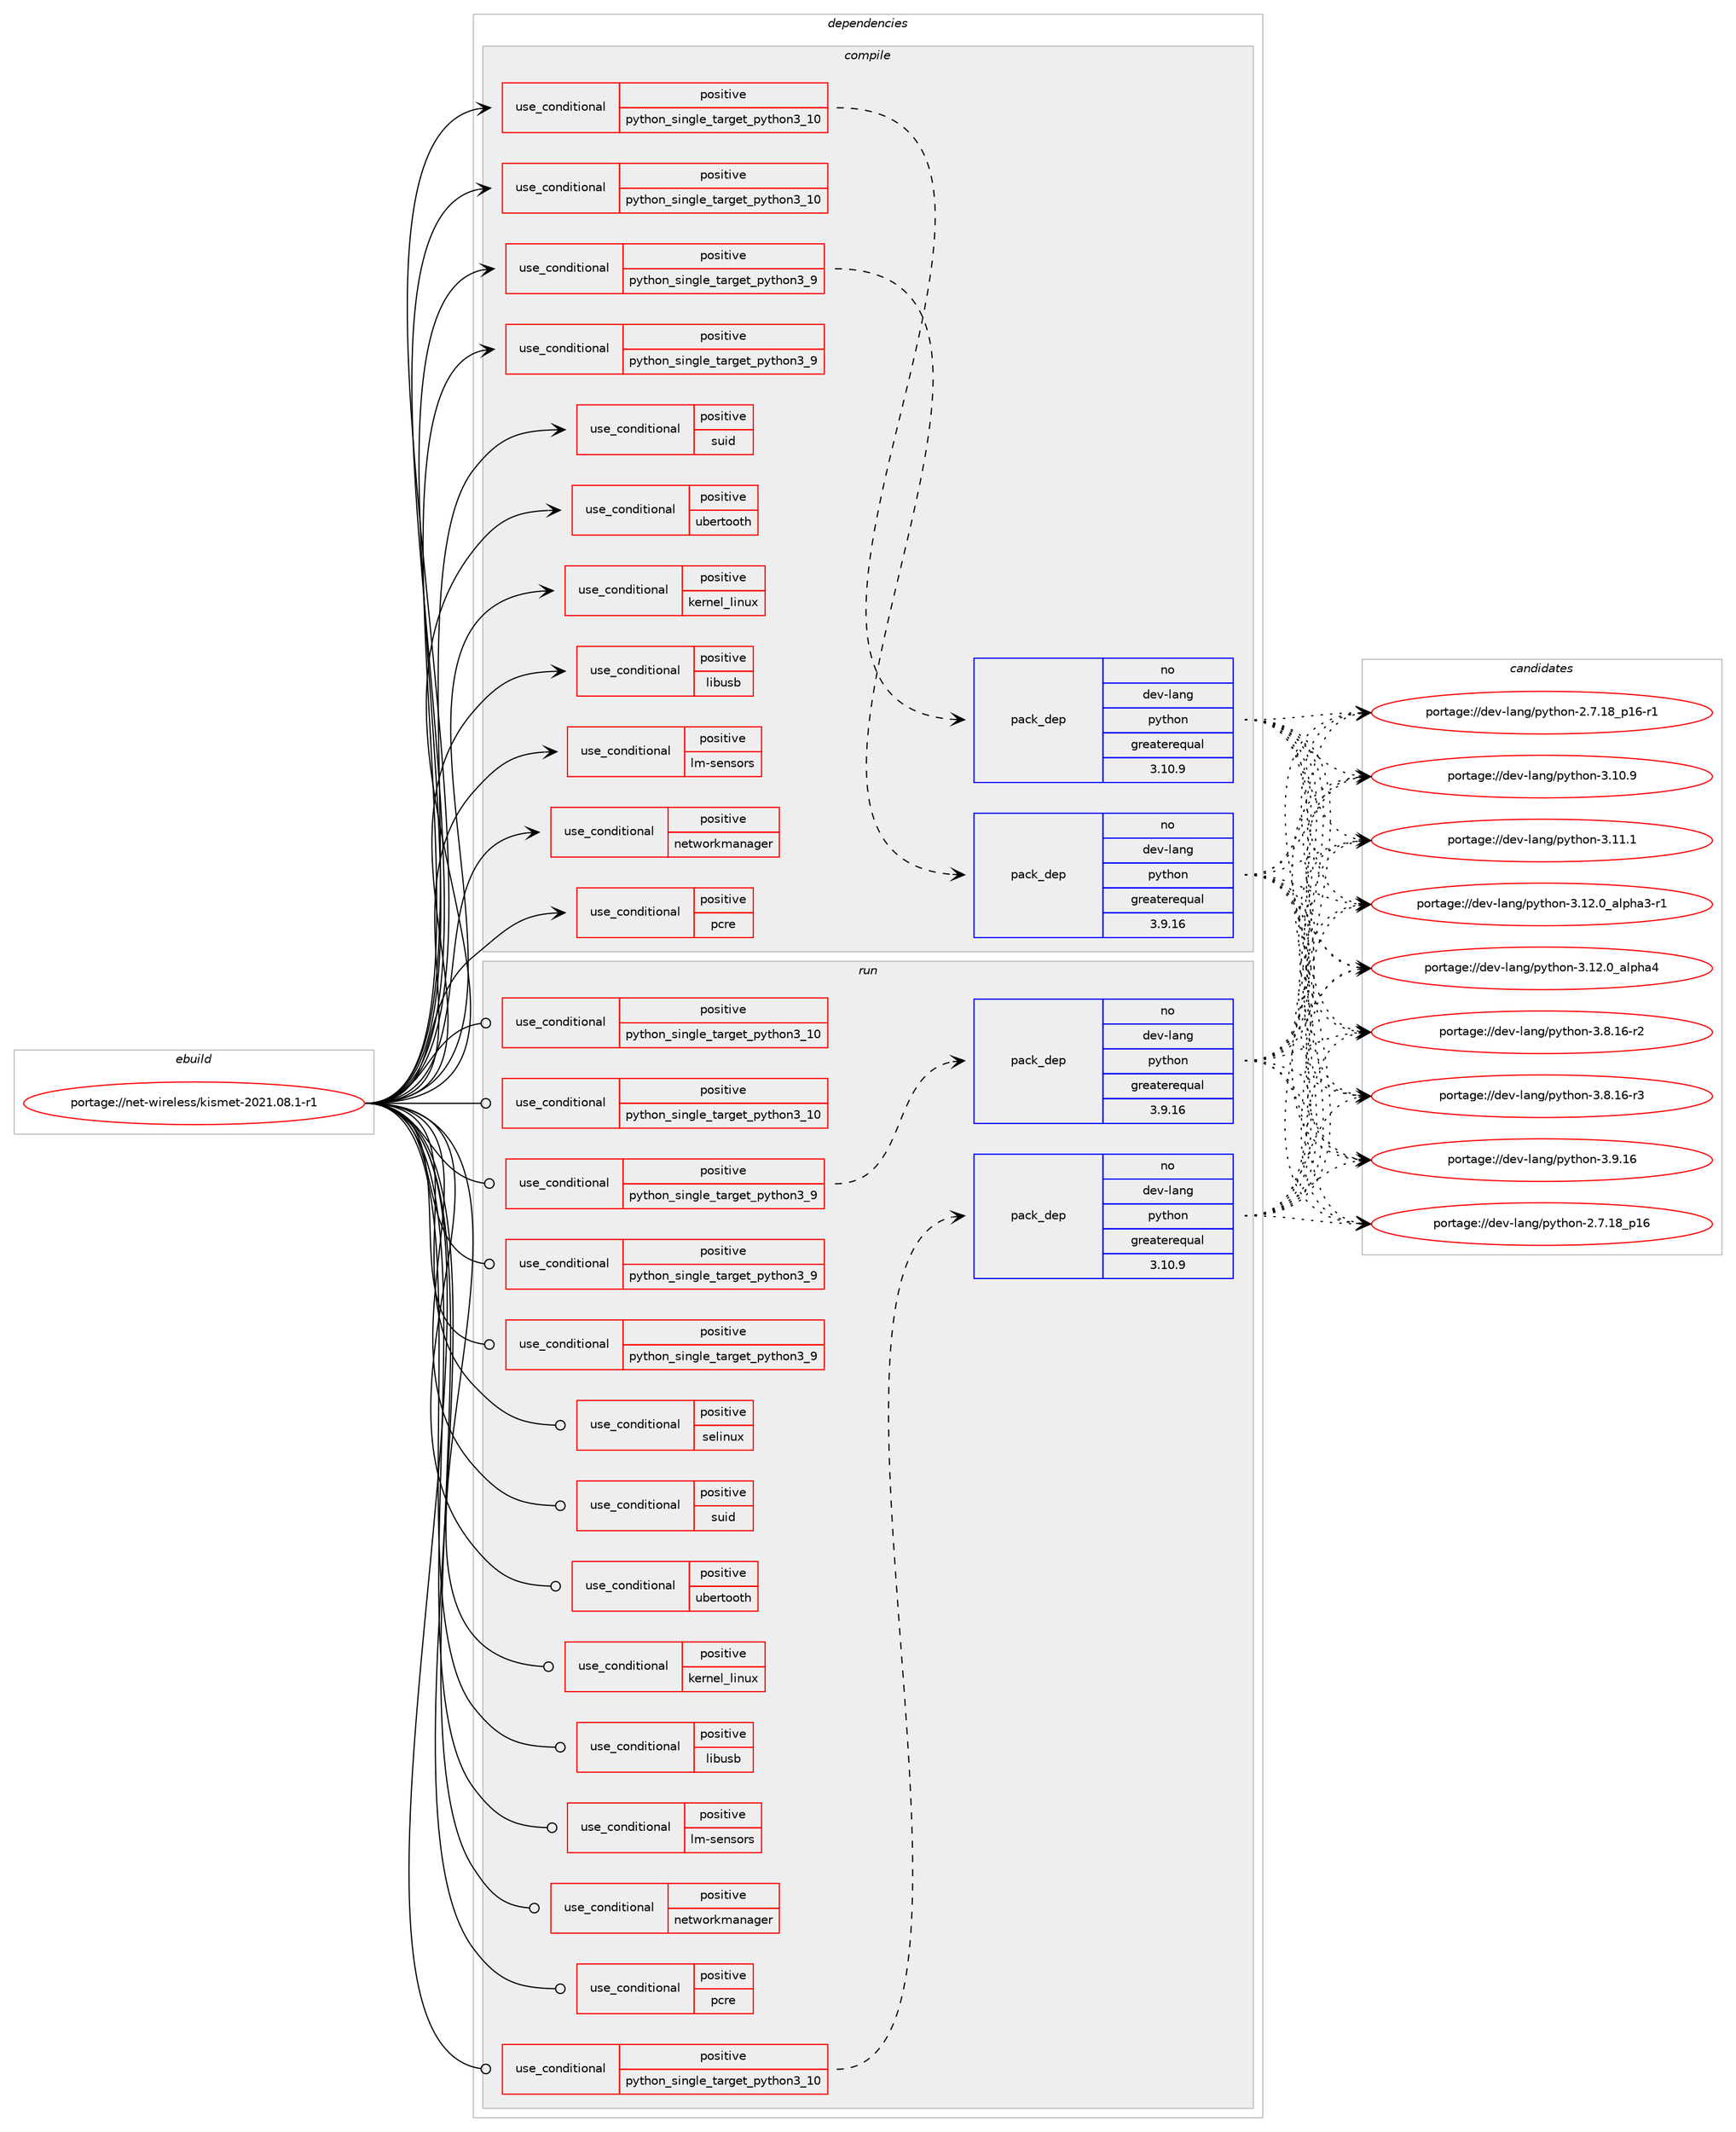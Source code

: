 digraph prolog {

# *************
# Graph options
# *************

newrank=true;
concentrate=true;
compound=true;
graph [rankdir=LR,fontname=Helvetica,fontsize=10,ranksep=1.5];#, ranksep=2.5, nodesep=0.2];
edge  [arrowhead=vee];
node  [fontname=Helvetica,fontsize=10];

# **********
# The ebuild
# **********

subgraph cluster_leftcol {
color=gray;
rank=same;
label=<<i>ebuild</i>>;
id [label="portage://net-wireless/kismet-2021.08.1-r1", color=red, width=4, href="../net-wireless/kismet-2021.08.1-r1.svg"];
}

# ****************
# The dependencies
# ****************

subgraph cluster_midcol {
color=gray;
label=<<i>dependencies</i>>;
subgraph cluster_compile {
fillcolor="#eeeeee";
style=filled;
label=<<i>compile</i>>;
subgraph cond914 {
dependency1519 [label=<<TABLE BORDER="0" CELLBORDER="1" CELLSPACING="0" CELLPADDING="4"><TR><TD ROWSPAN="3" CELLPADDING="10">use_conditional</TD></TR><TR><TD>positive</TD></TR><TR><TD>kernel_linux</TD></TR></TABLE>>, shape=none, color=red];
# *** BEGIN UNKNOWN DEPENDENCY TYPE (TODO) ***
# dependency1519 -> package_dependency(portage://net-wireless/kismet-2021.08.1-r1,install,no,sys-libs,libcap,none,[,,],[],[])
# *** END UNKNOWN DEPENDENCY TYPE (TODO) ***

# *** BEGIN UNKNOWN DEPENDENCY TYPE (TODO) ***
# dependency1519 -> package_dependency(portage://net-wireless/kismet-2021.08.1-r1,install,no,dev-libs,libnl,none,[,,],[slot(3)],[])
# *** END UNKNOWN DEPENDENCY TYPE (TODO) ***

# *** BEGIN UNKNOWN DEPENDENCY TYPE (TODO) ***
# dependency1519 -> package_dependency(portage://net-wireless/kismet-2021.08.1-r1,install,no,net-libs,libpcap,none,[,,],[],[])
# *** END UNKNOWN DEPENDENCY TYPE (TODO) ***

}
id:e -> dependency1519:w [weight=20,style="solid",arrowhead="vee"];
subgraph cond915 {
dependency1520 [label=<<TABLE BORDER="0" CELLBORDER="1" CELLSPACING="0" CELLPADDING="4"><TR><TD ROWSPAN="3" CELLPADDING="10">use_conditional</TD></TR><TR><TD>positive</TD></TR><TR><TD>libusb</TD></TR></TABLE>>, shape=none, color=red];
# *** BEGIN UNKNOWN DEPENDENCY TYPE (TODO) ***
# dependency1520 -> package_dependency(portage://net-wireless/kismet-2021.08.1-r1,install,no,virtual,libusb,none,[,,],[slot(1)],[])
# *** END UNKNOWN DEPENDENCY TYPE (TODO) ***

}
id:e -> dependency1520:w [weight=20,style="solid",arrowhead="vee"];
subgraph cond916 {
dependency1521 [label=<<TABLE BORDER="0" CELLBORDER="1" CELLSPACING="0" CELLPADDING="4"><TR><TD ROWSPAN="3" CELLPADDING="10">use_conditional</TD></TR><TR><TD>positive</TD></TR><TR><TD>lm-sensors</TD></TR></TABLE>>, shape=none, color=red];
# *** BEGIN UNKNOWN DEPENDENCY TYPE (TODO) ***
# dependency1521 -> package_dependency(portage://net-wireless/kismet-2021.08.1-r1,install,no,sys-apps,lm-sensors,none,[,,],[],[])
# *** END UNKNOWN DEPENDENCY TYPE (TODO) ***

}
id:e -> dependency1521:w [weight=20,style="solid",arrowhead="vee"];
subgraph cond917 {
dependency1522 [label=<<TABLE BORDER="0" CELLBORDER="1" CELLSPACING="0" CELLPADDING="4"><TR><TD ROWSPAN="3" CELLPADDING="10">use_conditional</TD></TR><TR><TD>positive</TD></TR><TR><TD>networkmanager</TD></TR></TABLE>>, shape=none, color=red];
# *** BEGIN UNKNOWN DEPENDENCY TYPE (TODO) ***
# dependency1522 -> package_dependency(portage://net-wireless/kismet-2021.08.1-r1,install,no,net-misc,networkmanager,none,[,,],any_same_slot,[])
# *** END UNKNOWN DEPENDENCY TYPE (TODO) ***

}
id:e -> dependency1522:w [weight=20,style="solid",arrowhead="vee"];
subgraph cond918 {
dependency1523 [label=<<TABLE BORDER="0" CELLBORDER="1" CELLSPACING="0" CELLPADDING="4"><TR><TD ROWSPAN="3" CELLPADDING="10">use_conditional</TD></TR><TR><TD>positive</TD></TR><TR><TD>pcre</TD></TR></TABLE>>, shape=none, color=red];
# *** BEGIN UNKNOWN DEPENDENCY TYPE (TODO) ***
# dependency1523 -> package_dependency(portage://net-wireless/kismet-2021.08.1-r1,install,no,dev-libs,libpcre,none,[,,],[],[])
# *** END UNKNOWN DEPENDENCY TYPE (TODO) ***

}
id:e -> dependency1523:w [weight=20,style="solid",arrowhead="vee"];
subgraph cond919 {
dependency1524 [label=<<TABLE BORDER="0" CELLBORDER="1" CELLSPACING="0" CELLPADDING="4"><TR><TD ROWSPAN="3" CELLPADDING="10">use_conditional</TD></TR><TR><TD>positive</TD></TR><TR><TD>python_single_target_python3_10</TD></TR></TABLE>>, shape=none, color=red];
subgraph pack574 {
dependency1525 [label=<<TABLE BORDER="0" CELLBORDER="1" CELLSPACING="0" CELLPADDING="4" WIDTH="220"><TR><TD ROWSPAN="6" CELLPADDING="30">pack_dep</TD></TR><TR><TD WIDTH="110">no</TD></TR><TR><TD>dev-lang</TD></TR><TR><TD>python</TD></TR><TR><TD>greaterequal</TD></TR><TR><TD>3.10.9</TD></TR></TABLE>>, shape=none, color=blue];
}
dependency1524:e -> dependency1525:w [weight=20,style="dashed",arrowhead="vee"];
}
id:e -> dependency1524:w [weight=20,style="solid",arrowhead="vee"];
subgraph cond920 {
dependency1526 [label=<<TABLE BORDER="0" CELLBORDER="1" CELLSPACING="0" CELLPADDING="4"><TR><TD ROWSPAN="3" CELLPADDING="10">use_conditional</TD></TR><TR><TD>positive</TD></TR><TR><TD>python_single_target_python3_10</TD></TR></TABLE>>, shape=none, color=red];
# *** BEGIN UNKNOWN DEPENDENCY TYPE (TODO) ***
# dependency1526 -> package_dependency(portage://net-wireless/kismet-2021.08.1-r1,install,no,dev-python,protobuf-python,none,[,,],[],[use(enable(python_targets_python3_10),negative)])
# *** END UNKNOWN DEPENDENCY TYPE (TODO) ***

# *** BEGIN UNKNOWN DEPENDENCY TYPE (TODO) ***
# dependency1526 -> package_dependency(portage://net-wireless/kismet-2021.08.1-r1,install,no,dev-python,websockets,none,[,,],[],[use(enable(python_targets_python3_10),negative)])
# *** END UNKNOWN DEPENDENCY TYPE (TODO) ***

}
id:e -> dependency1526:w [weight=20,style="solid",arrowhead="vee"];
subgraph cond921 {
dependency1527 [label=<<TABLE BORDER="0" CELLBORDER="1" CELLSPACING="0" CELLPADDING="4"><TR><TD ROWSPAN="3" CELLPADDING="10">use_conditional</TD></TR><TR><TD>positive</TD></TR><TR><TD>python_single_target_python3_9</TD></TR></TABLE>>, shape=none, color=red];
subgraph pack575 {
dependency1528 [label=<<TABLE BORDER="0" CELLBORDER="1" CELLSPACING="0" CELLPADDING="4" WIDTH="220"><TR><TD ROWSPAN="6" CELLPADDING="30">pack_dep</TD></TR><TR><TD WIDTH="110">no</TD></TR><TR><TD>dev-lang</TD></TR><TR><TD>python</TD></TR><TR><TD>greaterequal</TD></TR><TR><TD>3.9.16</TD></TR></TABLE>>, shape=none, color=blue];
}
dependency1527:e -> dependency1528:w [weight=20,style="dashed",arrowhead="vee"];
}
id:e -> dependency1527:w [weight=20,style="solid",arrowhead="vee"];
subgraph cond922 {
dependency1529 [label=<<TABLE BORDER="0" CELLBORDER="1" CELLSPACING="0" CELLPADDING="4"><TR><TD ROWSPAN="3" CELLPADDING="10">use_conditional</TD></TR><TR><TD>positive</TD></TR><TR><TD>python_single_target_python3_9</TD></TR></TABLE>>, shape=none, color=red];
# *** BEGIN UNKNOWN DEPENDENCY TYPE (TODO) ***
# dependency1529 -> package_dependency(portage://net-wireless/kismet-2021.08.1-r1,install,no,dev-python,protobuf-python,none,[,,],[],[use(enable(python_targets_python3_9),negative)])
# *** END UNKNOWN DEPENDENCY TYPE (TODO) ***

# *** BEGIN UNKNOWN DEPENDENCY TYPE (TODO) ***
# dependency1529 -> package_dependency(portage://net-wireless/kismet-2021.08.1-r1,install,no,dev-python,websockets,none,[,,],[],[use(enable(python_targets_python3_9),negative)])
# *** END UNKNOWN DEPENDENCY TYPE (TODO) ***

}
id:e -> dependency1529:w [weight=20,style="solid",arrowhead="vee"];
subgraph cond923 {
dependency1530 [label=<<TABLE BORDER="0" CELLBORDER="1" CELLSPACING="0" CELLPADDING="4"><TR><TD ROWSPAN="3" CELLPADDING="10">use_conditional</TD></TR><TR><TD>positive</TD></TR><TR><TD>suid</TD></TR></TABLE>>, shape=none, color=red];
# *** BEGIN UNKNOWN DEPENDENCY TYPE (TODO) ***
# dependency1530 -> package_dependency(portage://net-wireless/kismet-2021.08.1-r1,install,no,sys-libs,libcap,none,[,,],[],[])
# *** END UNKNOWN DEPENDENCY TYPE (TODO) ***

}
id:e -> dependency1530:w [weight=20,style="solid",arrowhead="vee"];
subgraph cond924 {
dependency1531 [label=<<TABLE BORDER="0" CELLBORDER="1" CELLSPACING="0" CELLPADDING="4"><TR><TD ROWSPAN="3" CELLPADDING="10">use_conditional</TD></TR><TR><TD>positive</TD></TR><TR><TD>ubertooth</TD></TR></TABLE>>, shape=none, color=red];
# *** BEGIN UNKNOWN DEPENDENCY TYPE (TODO) ***
# dependency1531 -> package_dependency(portage://net-wireless/kismet-2021.08.1-r1,install,no,net-wireless,ubertooth,none,[,,],any_same_slot,[])
# *** END UNKNOWN DEPENDENCY TYPE (TODO) ***

}
id:e -> dependency1531:w [weight=20,style="solid",arrowhead="vee"];
# *** BEGIN UNKNOWN DEPENDENCY TYPE (TODO) ***
# id -> package_dependency(portage://net-wireless/kismet-2021.08.1-r1,install,no,acct-group,kismet,none,[,,],[],[])
# *** END UNKNOWN DEPENDENCY TYPE (TODO) ***

# *** BEGIN UNKNOWN DEPENDENCY TYPE (TODO) ***
# id -> package_dependency(portage://net-wireless/kismet-2021.08.1-r1,install,no,acct-user,kismet,none,[,,],[],[])
# *** END UNKNOWN DEPENDENCY TYPE (TODO) ***

# *** BEGIN UNKNOWN DEPENDENCY TYPE (TODO) ***
# id -> package_dependency(portage://net-wireless/kismet-2021.08.1-r1,install,no,dev-db,sqlite,none,[,,],any_same_slot,[])
# *** END UNKNOWN DEPENDENCY TYPE (TODO) ***

# *** BEGIN UNKNOWN DEPENDENCY TYPE (TODO) ***
# id -> package_dependency(portage://net-wireless/kismet-2021.08.1-r1,install,no,dev-libs,boost,none,[,,],[],[])
# *** END UNKNOWN DEPENDENCY TYPE (TODO) ***

# *** BEGIN UNKNOWN DEPENDENCY TYPE (TODO) ***
# id -> package_dependency(portage://net-wireless/kismet-2021.08.1-r1,install,no,dev-libs,elfutils,none,[,,],any_same_slot,[])
# *** END UNKNOWN DEPENDENCY TYPE (TODO) ***

# *** BEGIN UNKNOWN DEPENDENCY TYPE (TODO) ***
# id -> package_dependency(portage://net-wireless/kismet-2021.08.1-r1,install,no,dev-libs,glib,none,[,,],any_same_slot,[])
# *** END UNKNOWN DEPENDENCY TYPE (TODO) ***

# *** BEGIN UNKNOWN DEPENDENCY TYPE (TODO) ***
# id -> package_dependency(portage://net-wireless/kismet-2021.08.1-r1,install,no,dev-libs,libfmt,none,[,,],[],[])
# *** END UNKNOWN DEPENDENCY TYPE (TODO) ***

# *** BEGIN UNKNOWN DEPENDENCY TYPE (TODO) ***
# id -> package_dependency(portage://net-wireless/kismet-2021.08.1-r1,install,no,dev-libs,protobuf,none,[,,],any_same_slot,[])
# *** END UNKNOWN DEPENDENCY TYPE (TODO) ***

# *** BEGIN UNKNOWN DEPENDENCY TYPE (TODO) ***
# id -> package_dependency(portage://net-wireless/kismet-2021.08.1-r1,install,no,dev-libs,protobuf-c,none,[,,],any_same_slot,[])
# *** END UNKNOWN DEPENDENCY TYPE (TODO) ***

# *** BEGIN UNKNOWN DEPENDENCY TYPE (TODO) ***
# id -> package_dependency(portage://net-wireless/kismet-2021.08.1-r1,install,no,net-libs,libmicrohttpd,none,[,,],any_same_slot,[])
# *** END UNKNOWN DEPENDENCY TYPE (TODO) ***

# *** BEGIN UNKNOWN DEPENDENCY TYPE (TODO) ***
# id -> package_dependency(portage://net-wireless/kismet-2021.08.1-r1,install,no,net-libs,libwebsockets,none,[,,],any_same_slot,[use(enable(client),none),use(enable(lejp),none)])
# *** END UNKNOWN DEPENDENCY TYPE (TODO) ***

# *** BEGIN UNKNOWN DEPENDENCY TYPE (TODO) ***
# id -> package_dependency(portage://net-wireless/kismet-2021.08.1-r1,install,no,sys-libs,ncurses,none,[,,],any_same_slot,[])
# *** END UNKNOWN DEPENDENCY TYPE (TODO) ***

# *** BEGIN UNKNOWN DEPENDENCY TYPE (TODO) ***
# id -> package_dependency(portage://net-wireless/kismet-2021.08.1-r1,install,no,sys-libs,zlib,none,[,,],any_same_slot,[])
# *** END UNKNOWN DEPENDENCY TYPE (TODO) ***

# *** BEGIN UNKNOWN DEPENDENCY TYPE (TODO) ***
# id -> package_dependency(portage://net-wireless/kismet-2021.08.1-r1,install,no,virtual,pkgconfig,none,[,,],[],[])
# *** END UNKNOWN DEPENDENCY TYPE (TODO) ***

}
subgraph cluster_compileandrun {
fillcolor="#eeeeee";
style=filled;
label=<<i>compile and run</i>>;
}
subgraph cluster_run {
fillcolor="#eeeeee";
style=filled;
label=<<i>run</i>>;
subgraph cond925 {
dependency1532 [label=<<TABLE BORDER="0" CELLBORDER="1" CELLSPACING="0" CELLPADDING="4"><TR><TD ROWSPAN="3" CELLPADDING="10">use_conditional</TD></TR><TR><TD>positive</TD></TR><TR><TD>kernel_linux</TD></TR></TABLE>>, shape=none, color=red];
# *** BEGIN UNKNOWN DEPENDENCY TYPE (TODO) ***
# dependency1532 -> package_dependency(portage://net-wireless/kismet-2021.08.1-r1,run,no,sys-libs,libcap,none,[,,],[],[])
# *** END UNKNOWN DEPENDENCY TYPE (TODO) ***

# *** BEGIN UNKNOWN DEPENDENCY TYPE (TODO) ***
# dependency1532 -> package_dependency(portage://net-wireless/kismet-2021.08.1-r1,run,no,dev-libs,libnl,none,[,,],[slot(3)],[])
# *** END UNKNOWN DEPENDENCY TYPE (TODO) ***

# *** BEGIN UNKNOWN DEPENDENCY TYPE (TODO) ***
# dependency1532 -> package_dependency(portage://net-wireless/kismet-2021.08.1-r1,run,no,net-libs,libpcap,none,[,,],[],[])
# *** END UNKNOWN DEPENDENCY TYPE (TODO) ***

}
id:e -> dependency1532:w [weight=20,style="solid",arrowhead="odot"];
subgraph cond926 {
dependency1533 [label=<<TABLE BORDER="0" CELLBORDER="1" CELLSPACING="0" CELLPADDING="4"><TR><TD ROWSPAN="3" CELLPADDING="10">use_conditional</TD></TR><TR><TD>positive</TD></TR><TR><TD>libusb</TD></TR></TABLE>>, shape=none, color=red];
# *** BEGIN UNKNOWN DEPENDENCY TYPE (TODO) ***
# dependency1533 -> package_dependency(portage://net-wireless/kismet-2021.08.1-r1,run,no,virtual,libusb,none,[,,],[slot(1)],[])
# *** END UNKNOWN DEPENDENCY TYPE (TODO) ***

}
id:e -> dependency1533:w [weight=20,style="solid",arrowhead="odot"];
subgraph cond927 {
dependency1534 [label=<<TABLE BORDER="0" CELLBORDER="1" CELLSPACING="0" CELLPADDING="4"><TR><TD ROWSPAN="3" CELLPADDING="10">use_conditional</TD></TR><TR><TD>positive</TD></TR><TR><TD>lm-sensors</TD></TR></TABLE>>, shape=none, color=red];
# *** BEGIN UNKNOWN DEPENDENCY TYPE (TODO) ***
# dependency1534 -> package_dependency(portage://net-wireless/kismet-2021.08.1-r1,run,no,sys-apps,lm-sensors,none,[,,],[],[])
# *** END UNKNOWN DEPENDENCY TYPE (TODO) ***

}
id:e -> dependency1534:w [weight=20,style="solid",arrowhead="odot"];
subgraph cond928 {
dependency1535 [label=<<TABLE BORDER="0" CELLBORDER="1" CELLSPACING="0" CELLPADDING="4"><TR><TD ROWSPAN="3" CELLPADDING="10">use_conditional</TD></TR><TR><TD>positive</TD></TR><TR><TD>networkmanager</TD></TR></TABLE>>, shape=none, color=red];
# *** BEGIN UNKNOWN DEPENDENCY TYPE (TODO) ***
# dependency1535 -> package_dependency(portage://net-wireless/kismet-2021.08.1-r1,run,no,net-misc,networkmanager,none,[,,],any_same_slot,[])
# *** END UNKNOWN DEPENDENCY TYPE (TODO) ***

}
id:e -> dependency1535:w [weight=20,style="solid",arrowhead="odot"];
subgraph cond929 {
dependency1536 [label=<<TABLE BORDER="0" CELLBORDER="1" CELLSPACING="0" CELLPADDING="4"><TR><TD ROWSPAN="3" CELLPADDING="10">use_conditional</TD></TR><TR><TD>positive</TD></TR><TR><TD>pcre</TD></TR></TABLE>>, shape=none, color=red];
# *** BEGIN UNKNOWN DEPENDENCY TYPE (TODO) ***
# dependency1536 -> package_dependency(portage://net-wireless/kismet-2021.08.1-r1,run,no,dev-libs,libpcre,none,[,,],[],[])
# *** END UNKNOWN DEPENDENCY TYPE (TODO) ***

}
id:e -> dependency1536:w [weight=20,style="solid",arrowhead="odot"];
subgraph cond930 {
dependency1537 [label=<<TABLE BORDER="0" CELLBORDER="1" CELLSPACING="0" CELLPADDING="4"><TR><TD ROWSPAN="3" CELLPADDING="10">use_conditional</TD></TR><TR><TD>positive</TD></TR><TR><TD>python_single_target_python3_10</TD></TR></TABLE>>, shape=none, color=red];
subgraph pack576 {
dependency1538 [label=<<TABLE BORDER="0" CELLBORDER="1" CELLSPACING="0" CELLPADDING="4" WIDTH="220"><TR><TD ROWSPAN="6" CELLPADDING="30">pack_dep</TD></TR><TR><TD WIDTH="110">no</TD></TR><TR><TD>dev-lang</TD></TR><TR><TD>python</TD></TR><TR><TD>greaterequal</TD></TR><TR><TD>3.10.9</TD></TR></TABLE>>, shape=none, color=blue];
}
dependency1537:e -> dependency1538:w [weight=20,style="dashed",arrowhead="vee"];
}
id:e -> dependency1537:w [weight=20,style="solid",arrowhead="odot"];
subgraph cond931 {
dependency1539 [label=<<TABLE BORDER="0" CELLBORDER="1" CELLSPACING="0" CELLPADDING="4"><TR><TD ROWSPAN="3" CELLPADDING="10">use_conditional</TD></TR><TR><TD>positive</TD></TR><TR><TD>python_single_target_python3_10</TD></TR></TABLE>>, shape=none, color=red];
# *** BEGIN UNKNOWN DEPENDENCY TYPE (TODO) ***
# dependency1539 -> package_dependency(portage://net-wireless/kismet-2021.08.1-r1,run,no,dev-python,protobuf-python,none,[,,],[],[use(enable(python_targets_python3_10),negative)])
# *** END UNKNOWN DEPENDENCY TYPE (TODO) ***

# *** BEGIN UNKNOWN DEPENDENCY TYPE (TODO) ***
# dependency1539 -> package_dependency(portage://net-wireless/kismet-2021.08.1-r1,run,no,dev-python,websockets,none,[,,],[],[use(enable(python_targets_python3_10),negative)])
# *** END UNKNOWN DEPENDENCY TYPE (TODO) ***

}
id:e -> dependency1539:w [weight=20,style="solid",arrowhead="odot"];
subgraph cond932 {
dependency1540 [label=<<TABLE BORDER="0" CELLBORDER="1" CELLSPACING="0" CELLPADDING="4"><TR><TD ROWSPAN="3" CELLPADDING="10">use_conditional</TD></TR><TR><TD>positive</TD></TR><TR><TD>python_single_target_python3_10</TD></TR></TABLE>>, shape=none, color=red];
# *** BEGIN UNKNOWN DEPENDENCY TYPE (TODO) ***
# dependency1540 -> package_dependency(portage://net-wireless/kismet-2021.08.1-r1,run,no,dev-python,pyserial,none,[,,],[],[use(enable(python_targets_python3_10),negative)])
# *** END UNKNOWN DEPENDENCY TYPE (TODO) ***

}
id:e -> dependency1540:w [weight=20,style="solid",arrowhead="odot"];
subgraph cond933 {
dependency1541 [label=<<TABLE BORDER="0" CELLBORDER="1" CELLSPACING="0" CELLPADDING="4"><TR><TD ROWSPAN="3" CELLPADDING="10">use_conditional</TD></TR><TR><TD>positive</TD></TR><TR><TD>python_single_target_python3_9</TD></TR></TABLE>>, shape=none, color=red];
subgraph pack577 {
dependency1542 [label=<<TABLE BORDER="0" CELLBORDER="1" CELLSPACING="0" CELLPADDING="4" WIDTH="220"><TR><TD ROWSPAN="6" CELLPADDING="30">pack_dep</TD></TR><TR><TD WIDTH="110">no</TD></TR><TR><TD>dev-lang</TD></TR><TR><TD>python</TD></TR><TR><TD>greaterequal</TD></TR><TR><TD>3.9.16</TD></TR></TABLE>>, shape=none, color=blue];
}
dependency1541:e -> dependency1542:w [weight=20,style="dashed",arrowhead="vee"];
}
id:e -> dependency1541:w [weight=20,style="solid",arrowhead="odot"];
subgraph cond934 {
dependency1543 [label=<<TABLE BORDER="0" CELLBORDER="1" CELLSPACING="0" CELLPADDING="4"><TR><TD ROWSPAN="3" CELLPADDING="10">use_conditional</TD></TR><TR><TD>positive</TD></TR><TR><TD>python_single_target_python3_9</TD></TR></TABLE>>, shape=none, color=red];
# *** BEGIN UNKNOWN DEPENDENCY TYPE (TODO) ***
# dependency1543 -> package_dependency(portage://net-wireless/kismet-2021.08.1-r1,run,no,dev-python,protobuf-python,none,[,,],[],[use(enable(python_targets_python3_9),negative)])
# *** END UNKNOWN DEPENDENCY TYPE (TODO) ***

# *** BEGIN UNKNOWN DEPENDENCY TYPE (TODO) ***
# dependency1543 -> package_dependency(portage://net-wireless/kismet-2021.08.1-r1,run,no,dev-python,websockets,none,[,,],[],[use(enable(python_targets_python3_9),negative)])
# *** END UNKNOWN DEPENDENCY TYPE (TODO) ***

}
id:e -> dependency1543:w [weight=20,style="solid",arrowhead="odot"];
subgraph cond935 {
dependency1544 [label=<<TABLE BORDER="0" CELLBORDER="1" CELLSPACING="0" CELLPADDING="4"><TR><TD ROWSPAN="3" CELLPADDING="10">use_conditional</TD></TR><TR><TD>positive</TD></TR><TR><TD>python_single_target_python3_9</TD></TR></TABLE>>, shape=none, color=red];
# *** BEGIN UNKNOWN DEPENDENCY TYPE (TODO) ***
# dependency1544 -> package_dependency(portage://net-wireless/kismet-2021.08.1-r1,run,no,dev-python,pyserial,none,[,,],[],[use(enable(python_targets_python3_9),negative)])
# *** END UNKNOWN DEPENDENCY TYPE (TODO) ***

}
id:e -> dependency1544:w [weight=20,style="solid",arrowhead="odot"];
subgraph cond936 {
dependency1545 [label=<<TABLE BORDER="0" CELLBORDER="1" CELLSPACING="0" CELLPADDING="4"><TR><TD ROWSPAN="3" CELLPADDING="10">use_conditional</TD></TR><TR><TD>positive</TD></TR><TR><TD>selinux</TD></TR></TABLE>>, shape=none, color=red];
# *** BEGIN UNKNOWN DEPENDENCY TYPE (TODO) ***
# dependency1545 -> package_dependency(portage://net-wireless/kismet-2021.08.1-r1,run,no,sec-policy,selinux-kismet,none,[,,],[],[])
# *** END UNKNOWN DEPENDENCY TYPE (TODO) ***

}
id:e -> dependency1545:w [weight=20,style="solid",arrowhead="odot"];
subgraph cond937 {
dependency1546 [label=<<TABLE BORDER="0" CELLBORDER="1" CELLSPACING="0" CELLPADDING="4"><TR><TD ROWSPAN="3" CELLPADDING="10">use_conditional</TD></TR><TR><TD>positive</TD></TR><TR><TD>suid</TD></TR></TABLE>>, shape=none, color=red];
# *** BEGIN UNKNOWN DEPENDENCY TYPE (TODO) ***
# dependency1546 -> package_dependency(portage://net-wireless/kismet-2021.08.1-r1,run,no,sys-libs,libcap,none,[,,],[],[])
# *** END UNKNOWN DEPENDENCY TYPE (TODO) ***

}
id:e -> dependency1546:w [weight=20,style="solid",arrowhead="odot"];
subgraph cond938 {
dependency1547 [label=<<TABLE BORDER="0" CELLBORDER="1" CELLSPACING="0" CELLPADDING="4"><TR><TD ROWSPAN="3" CELLPADDING="10">use_conditional</TD></TR><TR><TD>positive</TD></TR><TR><TD>ubertooth</TD></TR></TABLE>>, shape=none, color=red];
# *** BEGIN UNKNOWN DEPENDENCY TYPE (TODO) ***
# dependency1547 -> package_dependency(portage://net-wireless/kismet-2021.08.1-r1,run,no,net-wireless,ubertooth,none,[,,],any_same_slot,[])
# *** END UNKNOWN DEPENDENCY TYPE (TODO) ***

}
id:e -> dependency1547:w [weight=20,style="solid",arrowhead="odot"];
# *** BEGIN UNKNOWN DEPENDENCY TYPE (TODO) ***
# id -> package_dependency(portage://net-wireless/kismet-2021.08.1-r1,run,no,acct-group,kismet,none,[,,],[],[])
# *** END UNKNOWN DEPENDENCY TYPE (TODO) ***

# *** BEGIN UNKNOWN DEPENDENCY TYPE (TODO) ***
# id -> package_dependency(portage://net-wireless/kismet-2021.08.1-r1,run,no,acct-user,kismet,none,[,,],[],[])
# *** END UNKNOWN DEPENDENCY TYPE (TODO) ***

# *** BEGIN UNKNOWN DEPENDENCY TYPE (TODO) ***
# id -> package_dependency(portage://net-wireless/kismet-2021.08.1-r1,run,no,dev-db,sqlite,none,[,,],any_same_slot,[])
# *** END UNKNOWN DEPENDENCY TYPE (TODO) ***

# *** BEGIN UNKNOWN DEPENDENCY TYPE (TODO) ***
# id -> package_dependency(portage://net-wireless/kismet-2021.08.1-r1,run,no,dev-libs,elfutils,none,[,,],any_same_slot,[])
# *** END UNKNOWN DEPENDENCY TYPE (TODO) ***

# *** BEGIN UNKNOWN DEPENDENCY TYPE (TODO) ***
# id -> package_dependency(portage://net-wireless/kismet-2021.08.1-r1,run,no,dev-libs,glib,none,[,,],any_same_slot,[])
# *** END UNKNOWN DEPENDENCY TYPE (TODO) ***

# *** BEGIN UNKNOWN DEPENDENCY TYPE (TODO) ***
# id -> package_dependency(portage://net-wireless/kismet-2021.08.1-r1,run,no,dev-libs,protobuf,none,[,,],any_same_slot,[])
# *** END UNKNOWN DEPENDENCY TYPE (TODO) ***

# *** BEGIN UNKNOWN DEPENDENCY TYPE (TODO) ***
# id -> package_dependency(portage://net-wireless/kismet-2021.08.1-r1,run,no,dev-libs,protobuf-c,none,[,,],any_same_slot,[])
# *** END UNKNOWN DEPENDENCY TYPE (TODO) ***

# *** BEGIN UNKNOWN DEPENDENCY TYPE (TODO) ***
# id -> package_dependency(portage://net-wireless/kismet-2021.08.1-r1,run,no,net-libs,libmicrohttpd,none,[,,],any_same_slot,[])
# *** END UNKNOWN DEPENDENCY TYPE (TODO) ***

# *** BEGIN UNKNOWN DEPENDENCY TYPE (TODO) ***
# id -> package_dependency(portage://net-wireless/kismet-2021.08.1-r1,run,no,net-libs,libwebsockets,none,[,,],any_same_slot,[use(enable(client),none),use(enable(lejp),none)])
# *** END UNKNOWN DEPENDENCY TYPE (TODO) ***

# *** BEGIN UNKNOWN DEPENDENCY TYPE (TODO) ***
# id -> package_dependency(portage://net-wireless/kismet-2021.08.1-r1,run,no,sys-libs,ncurses,none,[,,],any_same_slot,[])
# *** END UNKNOWN DEPENDENCY TYPE (TODO) ***

# *** BEGIN UNKNOWN DEPENDENCY TYPE (TODO) ***
# id -> package_dependency(portage://net-wireless/kismet-2021.08.1-r1,run,no,sys-libs,zlib,none,[,,],any_same_slot,[])
# *** END UNKNOWN DEPENDENCY TYPE (TODO) ***

}
}

# **************
# The candidates
# **************

subgraph cluster_choices {
rank=same;
color=gray;
label=<<i>candidates</i>>;

subgraph choice574 {
color=black;
nodesep=1;
choice10010111845108971101034711212111610411111045504655464956951124954 [label="portage://dev-lang/python-2.7.18_p16", color=red, width=4,href="../dev-lang/python-2.7.18_p16.svg"];
choice100101118451089711010347112121116104111110455046554649569511249544511449 [label="portage://dev-lang/python-2.7.18_p16-r1", color=red, width=4,href="../dev-lang/python-2.7.18_p16-r1.svg"];
choice10010111845108971101034711212111610411111045514649484657 [label="portage://dev-lang/python-3.10.9", color=red, width=4,href="../dev-lang/python-3.10.9.svg"];
choice10010111845108971101034711212111610411111045514649494649 [label="portage://dev-lang/python-3.11.1", color=red, width=4,href="../dev-lang/python-3.11.1.svg"];
choice10010111845108971101034711212111610411111045514649504648959710811210497514511449 [label="portage://dev-lang/python-3.12.0_alpha3-r1", color=red, width=4,href="../dev-lang/python-3.12.0_alpha3-r1.svg"];
choice1001011184510897110103471121211161041111104551464950464895971081121049752 [label="portage://dev-lang/python-3.12.0_alpha4", color=red, width=4,href="../dev-lang/python-3.12.0_alpha4.svg"];
choice100101118451089711010347112121116104111110455146564649544511450 [label="portage://dev-lang/python-3.8.16-r2", color=red, width=4,href="../dev-lang/python-3.8.16-r2.svg"];
choice100101118451089711010347112121116104111110455146564649544511451 [label="portage://dev-lang/python-3.8.16-r3", color=red, width=4,href="../dev-lang/python-3.8.16-r3.svg"];
choice10010111845108971101034711212111610411111045514657464954 [label="portage://dev-lang/python-3.9.16", color=red, width=4,href="../dev-lang/python-3.9.16.svg"];
dependency1525:e -> choice10010111845108971101034711212111610411111045504655464956951124954:w [style=dotted,weight="100"];
dependency1525:e -> choice100101118451089711010347112121116104111110455046554649569511249544511449:w [style=dotted,weight="100"];
dependency1525:e -> choice10010111845108971101034711212111610411111045514649484657:w [style=dotted,weight="100"];
dependency1525:e -> choice10010111845108971101034711212111610411111045514649494649:w [style=dotted,weight="100"];
dependency1525:e -> choice10010111845108971101034711212111610411111045514649504648959710811210497514511449:w [style=dotted,weight="100"];
dependency1525:e -> choice1001011184510897110103471121211161041111104551464950464895971081121049752:w [style=dotted,weight="100"];
dependency1525:e -> choice100101118451089711010347112121116104111110455146564649544511450:w [style=dotted,weight="100"];
dependency1525:e -> choice100101118451089711010347112121116104111110455146564649544511451:w [style=dotted,weight="100"];
dependency1525:e -> choice10010111845108971101034711212111610411111045514657464954:w [style=dotted,weight="100"];
}
subgraph choice575 {
color=black;
nodesep=1;
choice10010111845108971101034711212111610411111045504655464956951124954 [label="portage://dev-lang/python-2.7.18_p16", color=red, width=4,href="../dev-lang/python-2.7.18_p16.svg"];
choice100101118451089711010347112121116104111110455046554649569511249544511449 [label="portage://dev-lang/python-2.7.18_p16-r1", color=red, width=4,href="../dev-lang/python-2.7.18_p16-r1.svg"];
choice10010111845108971101034711212111610411111045514649484657 [label="portage://dev-lang/python-3.10.9", color=red, width=4,href="../dev-lang/python-3.10.9.svg"];
choice10010111845108971101034711212111610411111045514649494649 [label="portage://dev-lang/python-3.11.1", color=red, width=4,href="../dev-lang/python-3.11.1.svg"];
choice10010111845108971101034711212111610411111045514649504648959710811210497514511449 [label="portage://dev-lang/python-3.12.0_alpha3-r1", color=red, width=4,href="../dev-lang/python-3.12.0_alpha3-r1.svg"];
choice1001011184510897110103471121211161041111104551464950464895971081121049752 [label="portage://dev-lang/python-3.12.0_alpha4", color=red, width=4,href="../dev-lang/python-3.12.0_alpha4.svg"];
choice100101118451089711010347112121116104111110455146564649544511450 [label="portage://dev-lang/python-3.8.16-r2", color=red, width=4,href="../dev-lang/python-3.8.16-r2.svg"];
choice100101118451089711010347112121116104111110455146564649544511451 [label="portage://dev-lang/python-3.8.16-r3", color=red, width=4,href="../dev-lang/python-3.8.16-r3.svg"];
choice10010111845108971101034711212111610411111045514657464954 [label="portage://dev-lang/python-3.9.16", color=red, width=4,href="../dev-lang/python-3.9.16.svg"];
dependency1528:e -> choice10010111845108971101034711212111610411111045504655464956951124954:w [style=dotted,weight="100"];
dependency1528:e -> choice100101118451089711010347112121116104111110455046554649569511249544511449:w [style=dotted,weight="100"];
dependency1528:e -> choice10010111845108971101034711212111610411111045514649484657:w [style=dotted,weight="100"];
dependency1528:e -> choice10010111845108971101034711212111610411111045514649494649:w [style=dotted,weight="100"];
dependency1528:e -> choice10010111845108971101034711212111610411111045514649504648959710811210497514511449:w [style=dotted,weight="100"];
dependency1528:e -> choice1001011184510897110103471121211161041111104551464950464895971081121049752:w [style=dotted,weight="100"];
dependency1528:e -> choice100101118451089711010347112121116104111110455146564649544511450:w [style=dotted,weight="100"];
dependency1528:e -> choice100101118451089711010347112121116104111110455146564649544511451:w [style=dotted,weight="100"];
dependency1528:e -> choice10010111845108971101034711212111610411111045514657464954:w [style=dotted,weight="100"];
}
subgraph choice576 {
color=black;
nodesep=1;
choice10010111845108971101034711212111610411111045504655464956951124954 [label="portage://dev-lang/python-2.7.18_p16", color=red, width=4,href="../dev-lang/python-2.7.18_p16.svg"];
choice100101118451089711010347112121116104111110455046554649569511249544511449 [label="portage://dev-lang/python-2.7.18_p16-r1", color=red, width=4,href="../dev-lang/python-2.7.18_p16-r1.svg"];
choice10010111845108971101034711212111610411111045514649484657 [label="portage://dev-lang/python-3.10.9", color=red, width=4,href="../dev-lang/python-3.10.9.svg"];
choice10010111845108971101034711212111610411111045514649494649 [label="portage://dev-lang/python-3.11.1", color=red, width=4,href="../dev-lang/python-3.11.1.svg"];
choice10010111845108971101034711212111610411111045514649504648959710811210497514511449 [label="portage://dev-lang/python-3.12.0_alpha3-r1", color=red, width=4,href="../dev-lang/python-3.12.0_alpha3-r1.svg"];
choice1001011184510897110103471121211161041111104551464950464895971081121049752 [label="portage://dev-lang/python-3.12.0_alpha4", color=red, width=4,href="../dev-lang/python-3.12.0_alpha4.svg"];
choice100101118451089711010347112121116104111110455146564649544511450 [label="portage://dev-lang/python-3.8.16-r2", color=red, width=4,href="../dev-lang/python-3.8.16-r2.svg"];
choice100101118451089711010347112121116104111110455146564649544511451 [label="portage://dev-lang/python-3.8.16-r3", color=red, width=4,href="../dev-lang/python-3.8.16-r3.svg"];
choice10010111845108971101034711212111610411111045514657464954 [label="portage://dev-lang/python-3.9.16", color=red, width=4,href="../dev-lang/python-3.9.16.svg"];
dependency1538:e -> choice10010111845108971101034711212111610411111045504655464956951124954:w [style=dotted,weight="100"];
dependency1538:e -> choice100101118451089711010347112121116104111110455046554649569511249544511449:w [style=dotted,weight="100"];
dependency1538:e -> choice10010111845108971101034711212111610411111045514649484657:w [style=dotted,weight="100"];
dependency1538:e -> choice10010111845108971101034711212111610411111045514649494649:w [style=dotted,weight="100"];
dependency1538:e -> choice10010111845108971101034711212111610411111045514649504648959710811210497514511449:w [style=dotted,weight="100"];
dependency1538:e -> choice1001011184510897110103471121211161041111104551464950464895971081121049752:w [style=dotted,weight="100"];
dependency1538:e -> choice100101118451089711010347112121116104111110455146564649544511450:w [style=dotted,weight="100"];
dependency1538:e -> choice100101118451089711010347112121116104111110455146564649544511451:w [style=dotted,weight="100"];
dependency1538:e -> choice10010111845108971101034711212111610411111045514657464954:w [style=dotted,weight="100"];
}
subgraph choice577 {
color=black;
nodesep=1;
choice10010111845108971101034711212111610411111045504655464956951124954 [label="portage://dev-lang/python-2.7.18_p16", color=red, width=4,href="../dev-lang/python-2.7.18_p16.svg"];
choice100101118451089711010347112121116104111110455046554649569511249544511449 [label="portage://dev-lang/python-2.7.18_p16-r1", color=red, width=4,href="../dev-lang/python-2.7.18_p16-r1.svg"];
choice10010111845108971101034711212111610411111045514649484657 [label="portage://dev-lang/python-3.10.9", color=red, width=4,href="../dev-lang/python-3.10.9.svg"];
choice10010111845108971101034711212111610411111045514649494649 [label="portage://dev-lang/python-3.11.1", color=red, width=4,href="../dev-lang/python-3.11.1.svg"];
choice10010111845108971101034711212111610411111045514649504648959710811210497514511449 [label="portage://dev-lang/python-3.12.0_alpha3-r1", color=red, width=4,href="../dev-lang/python-3.12.0_alpha3-r1.svg"];
choice1001011184510897110103471121211161041111104551464950464895971081121049752 [label="portage://dev-lang/python-3.12.0_alpha4", color=red, width=4,href="../dev-lang/python-3.12.0_alpha4.svg"];
choice100101118451089711010347112121116104111110455146564649544511450 [label="portage://dev-lang/python-3.8.16-r2", color=red, width=4,href="../dev-lang/python-3.8.16-r2.svg"];
choice100101118451089711010347112121116104111110455146564649544511451 [label="portage://dev-lang/python-3.8.16-r3", color=red, width=4,href="../dev-lang/python-3.8.16-r3.svg"];
choice10010111845108971101034711212111610411111045514657464954 [label="portage://dev-lang/python-3.9.16", color=red, width=4,href="../dev-lang/python-3.9.16.svg"];
dependency1542:e -> choice10010111845108971101034711212111610411111045504655464956951124954:w [style=dotted,weight="100"];
dependency1542:e -> choice100101118451089711010347112121116104111110455046554649569511249544511449:w [style=dotted,weight="100"];
dependency1542:e -> choice10010111845108971101034711212111610411111045514649484657:w [style=dotted,weight="100"];
dependency1542:e -> choice10010111845108971101034711212111610411111045514649494649:w [style=dotted,weight="100"];
dependency1542:e -> choice10010111845108971101034711212111610411111045514649504648959710811210497514511449:w [style=dotted,weight="100"];
dependency1542:e -> choice1001011184510897110103471121211161041111104551464950464895971081121049752:w [style=dotted,weight="100"];
dependency1542:e -> choice100101118451089711010347112121116104111110455146564649544511450:w [style=dotted,weight="100"];
dependency1542:e -> choice100101118451089711010347112121116104111110455146564649544511451:w [style=dotted,weight="100"];
dependency1542:e -> choice10010111845108971101034711212111610411111045514657464954:w [style=dotted,weight="100"];
}
}

}
